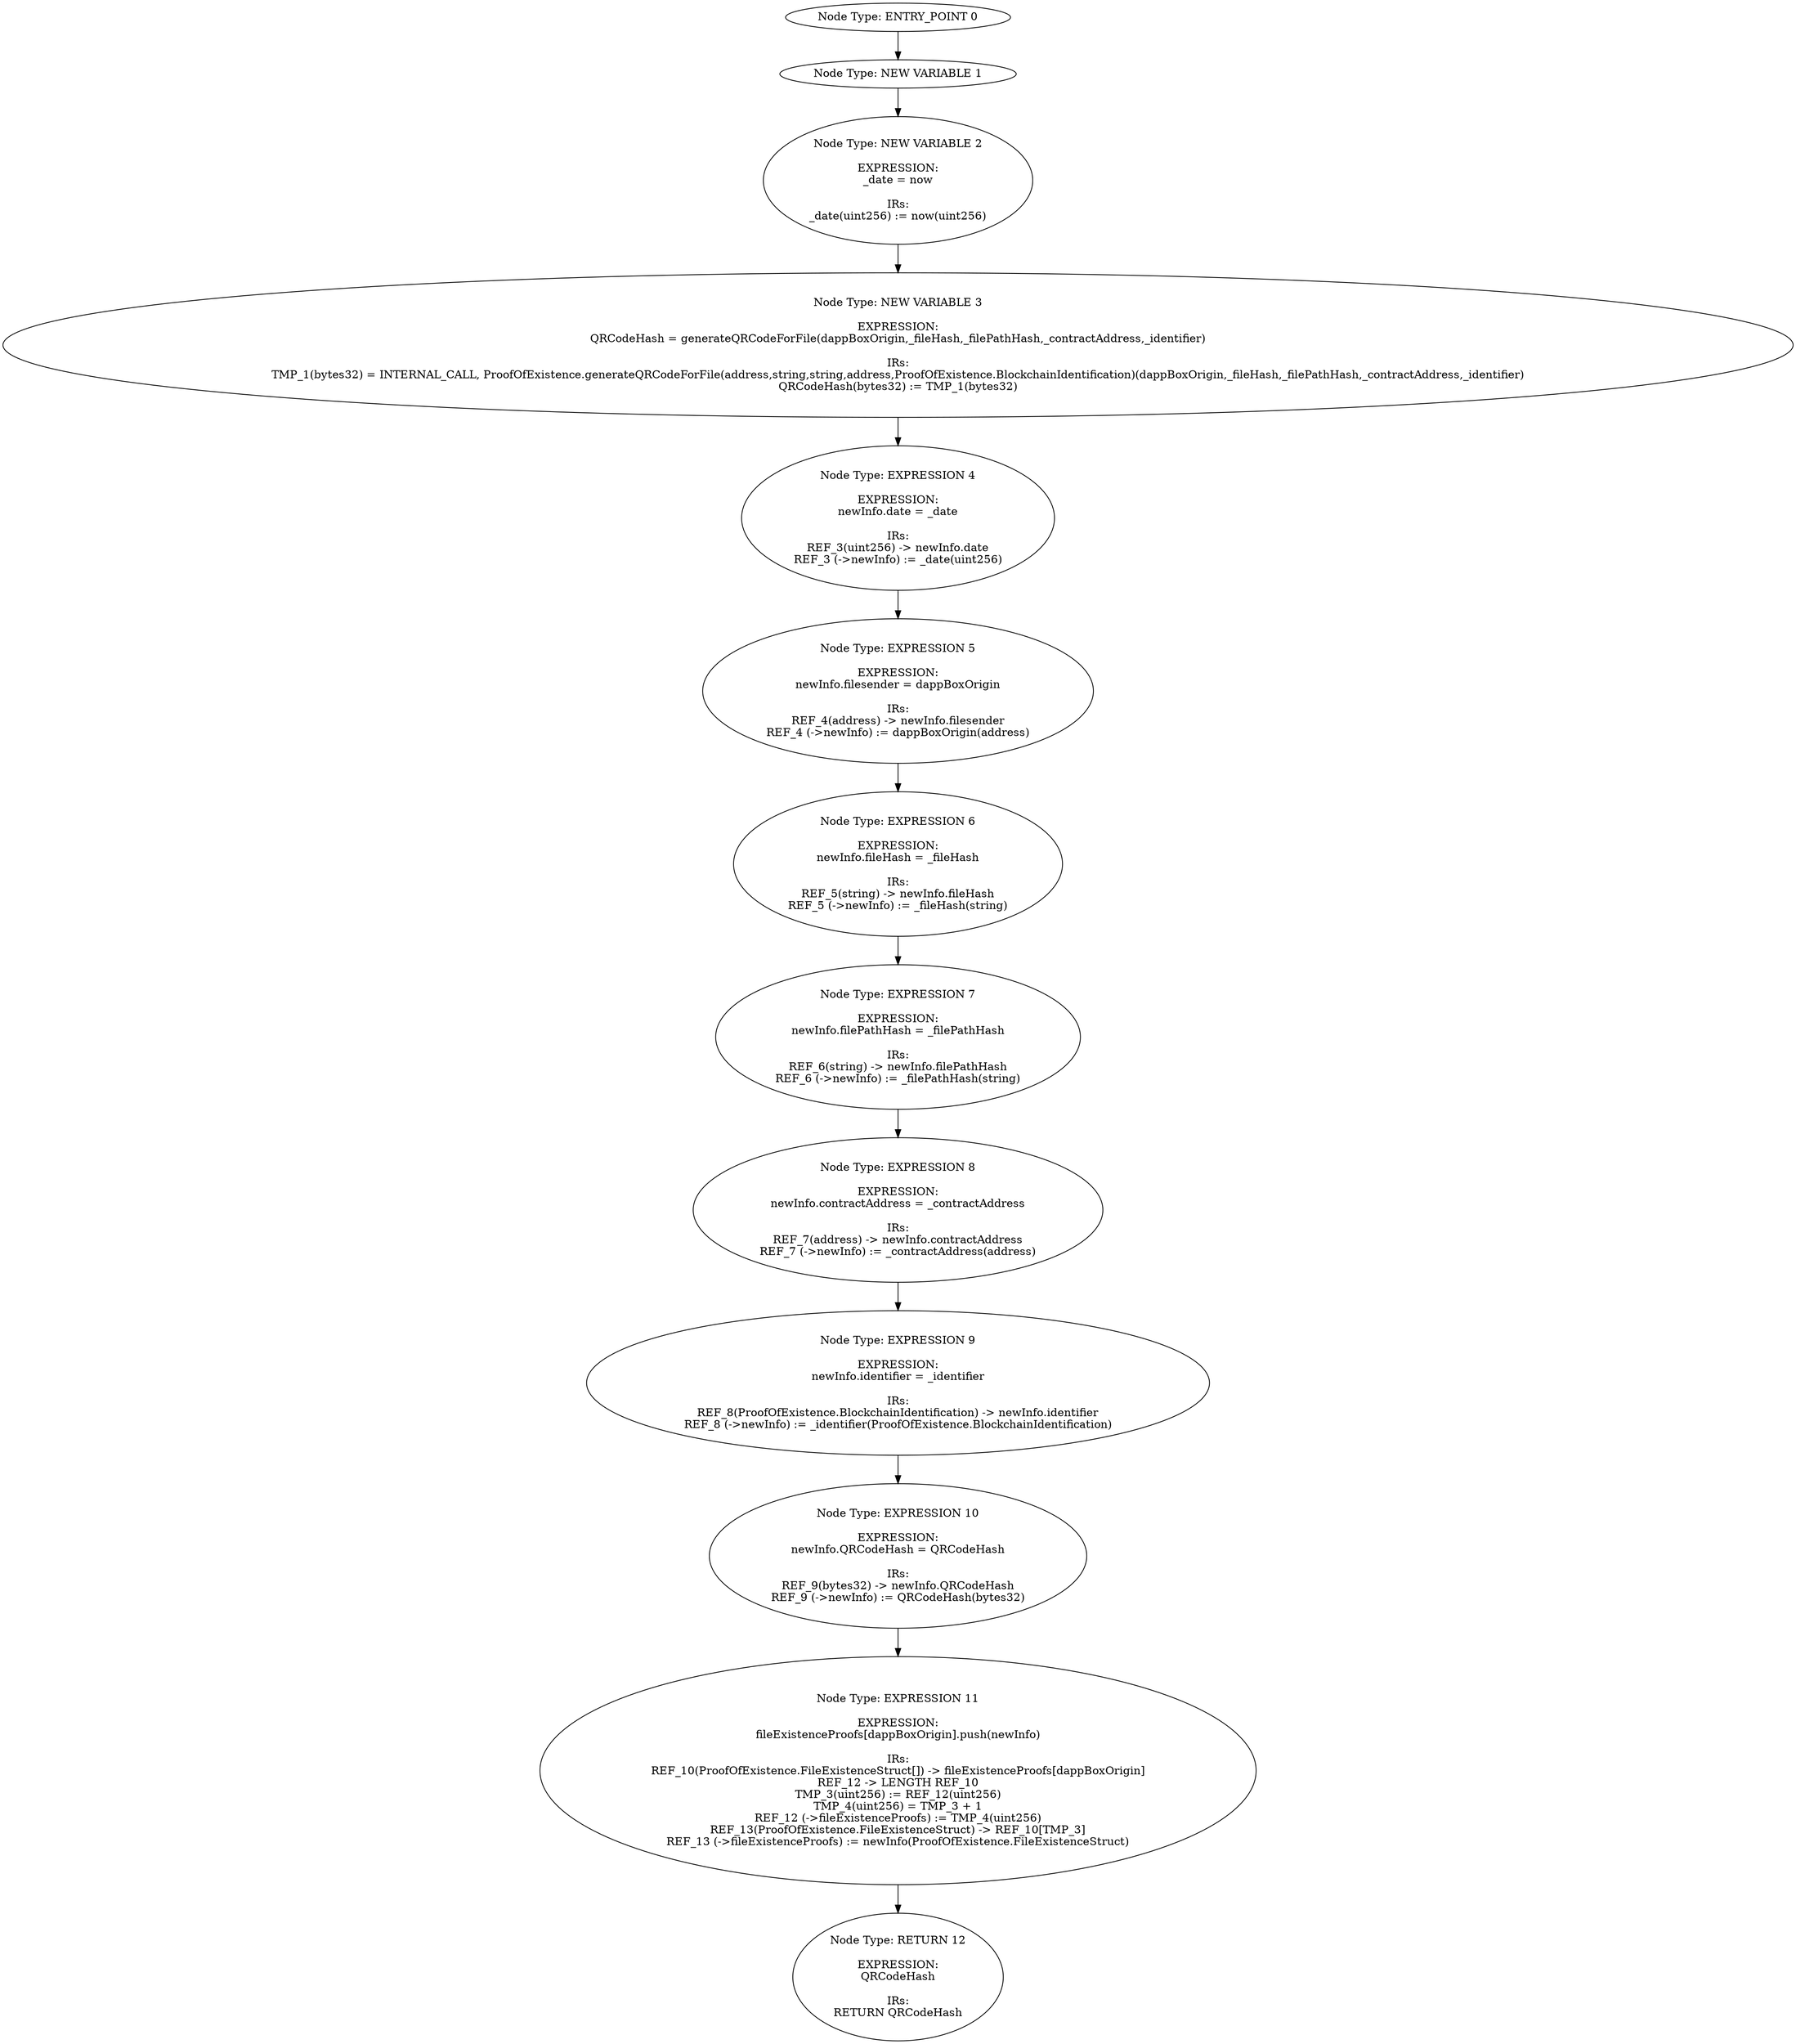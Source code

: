 digraph{
0[label="Node Type: ENTRY_POINT 0
"];
0->1;
1[label="Node Type: NEW VARIABLE 1
"];
1->2;
2[label="Node Type: NEW VARIABLE 2

EXPRESSION:
_date = now

IRs:
_date(uint256) := now(uint256)"];
2->3;
3[label="Node Type: NEW VARIABLE 3

EXPRESSION:
QRCodeHash = generateQRCodeForFile(dappBoxOrigin,_fileHash,_filePathHash,_contractAddress,_identifier)

IRs:
TMP_1(bytes32) = INTERNAL_CALL, ProofOfExistence.generateQRCodeForFile(address,string,string,address,ProofOfExistence.BlockchainIdentification)(dappBoxOrigin,_fileHash,_filePathHash,_contractAddress,_identifier)
QRCodeHash(bytes32) := TMP_1(bytes32)"];
3->4;
4[label="Node Type: EXPRESSION 4

EXPRESSION:
newInfo.date = _date

IRs:
REF_3(uint256) -> newInfo.date
REF_3 (->newInfo) := _date(uint256)"];
4->5;
5[label="Node Type: EXPRESSION 5

EXPRESSION:
newInfo.filesender = dappBoxOrigin

IRs:
REF_4(address) -> newInfo.filesender
REF_4 (->newInfo) := dappBoxOrigin(address)"];
5->6;
6[label="Node Type: EXPRESSION 6

EXPRESSION:
newInfo.fileHash = _fileHash

IRs:
REF_5(string) -> newInfo.fileHash
REF_5 (->newInfo) := _fileHash(string)"];
6->7;
7[label="Node Type: EXPRESSION 7

EXPRESSION:
newInfo.filePathHash = _filePathHash

IRs:
REF_6(string) -> newInfo.filePathHash
REF_6 (->newInfo) := _filePathHash(string)"];
7->8;
8[label="Node Type: EXPRESSION 8

EXPRESSION:
newInfo.contractAddress = _contractAddress

IRs:
REF_7(address) -> newInfo.contractAddress
REF_7 (->newInfo) := _contractAddress(address)"];
8->9;
9[label="Node Type: EXPRESSION 9

EXPRESSION:
newInfo.identifier = _identifier

IRs:
REF_8(ProofOfExistence.BlockchainIdentification) -> newInfo.identifier
REF_8 (->newInfo) := _identifier(ProofOfExistence.BlockchainIdentification)"];
9->10;
10[label="Node Type: EXPRESSION 10

EXPRESSION:
newInfo.QRCodeHash = QRCodeHash

IRs:
REF_9(bytes32) -> newInfo.QRCodeHash
REF_9 (->newInfo) := QRCodeHash(bytes32)"];
10->11;
11[label="Node Type: EXPRESSION 11

EXPRESSION:
fileExistenceProofs[dappBoxOrigin].push(newInfo)

IRs:
REF_10(ProofOfExistence.FileExistenceStruct[]) -> fileExistenceProofs[dappBoxOrigin]
REF_12 -> LENGTH REF_10
TMP_3(uint256) := REF_12(uint256)
TMP_4(uint256) = TMP_3 + 1
REF_12 (->fileExistenceProofs) := TMP_4(uint256)
REF_13(ProofOfExistence.FileExistenceStruct) -> REF_10[TMP_3]
REF_13 (->fileExistenceProofs) := newInfo(ProofOfExistence.FileExistenceStruct)"];
11->12;
12[label="Node Type: RETURN 12

EXPRESSION:
QRCodeHash

IRs:
RETURN QRCodeHash"];
}

